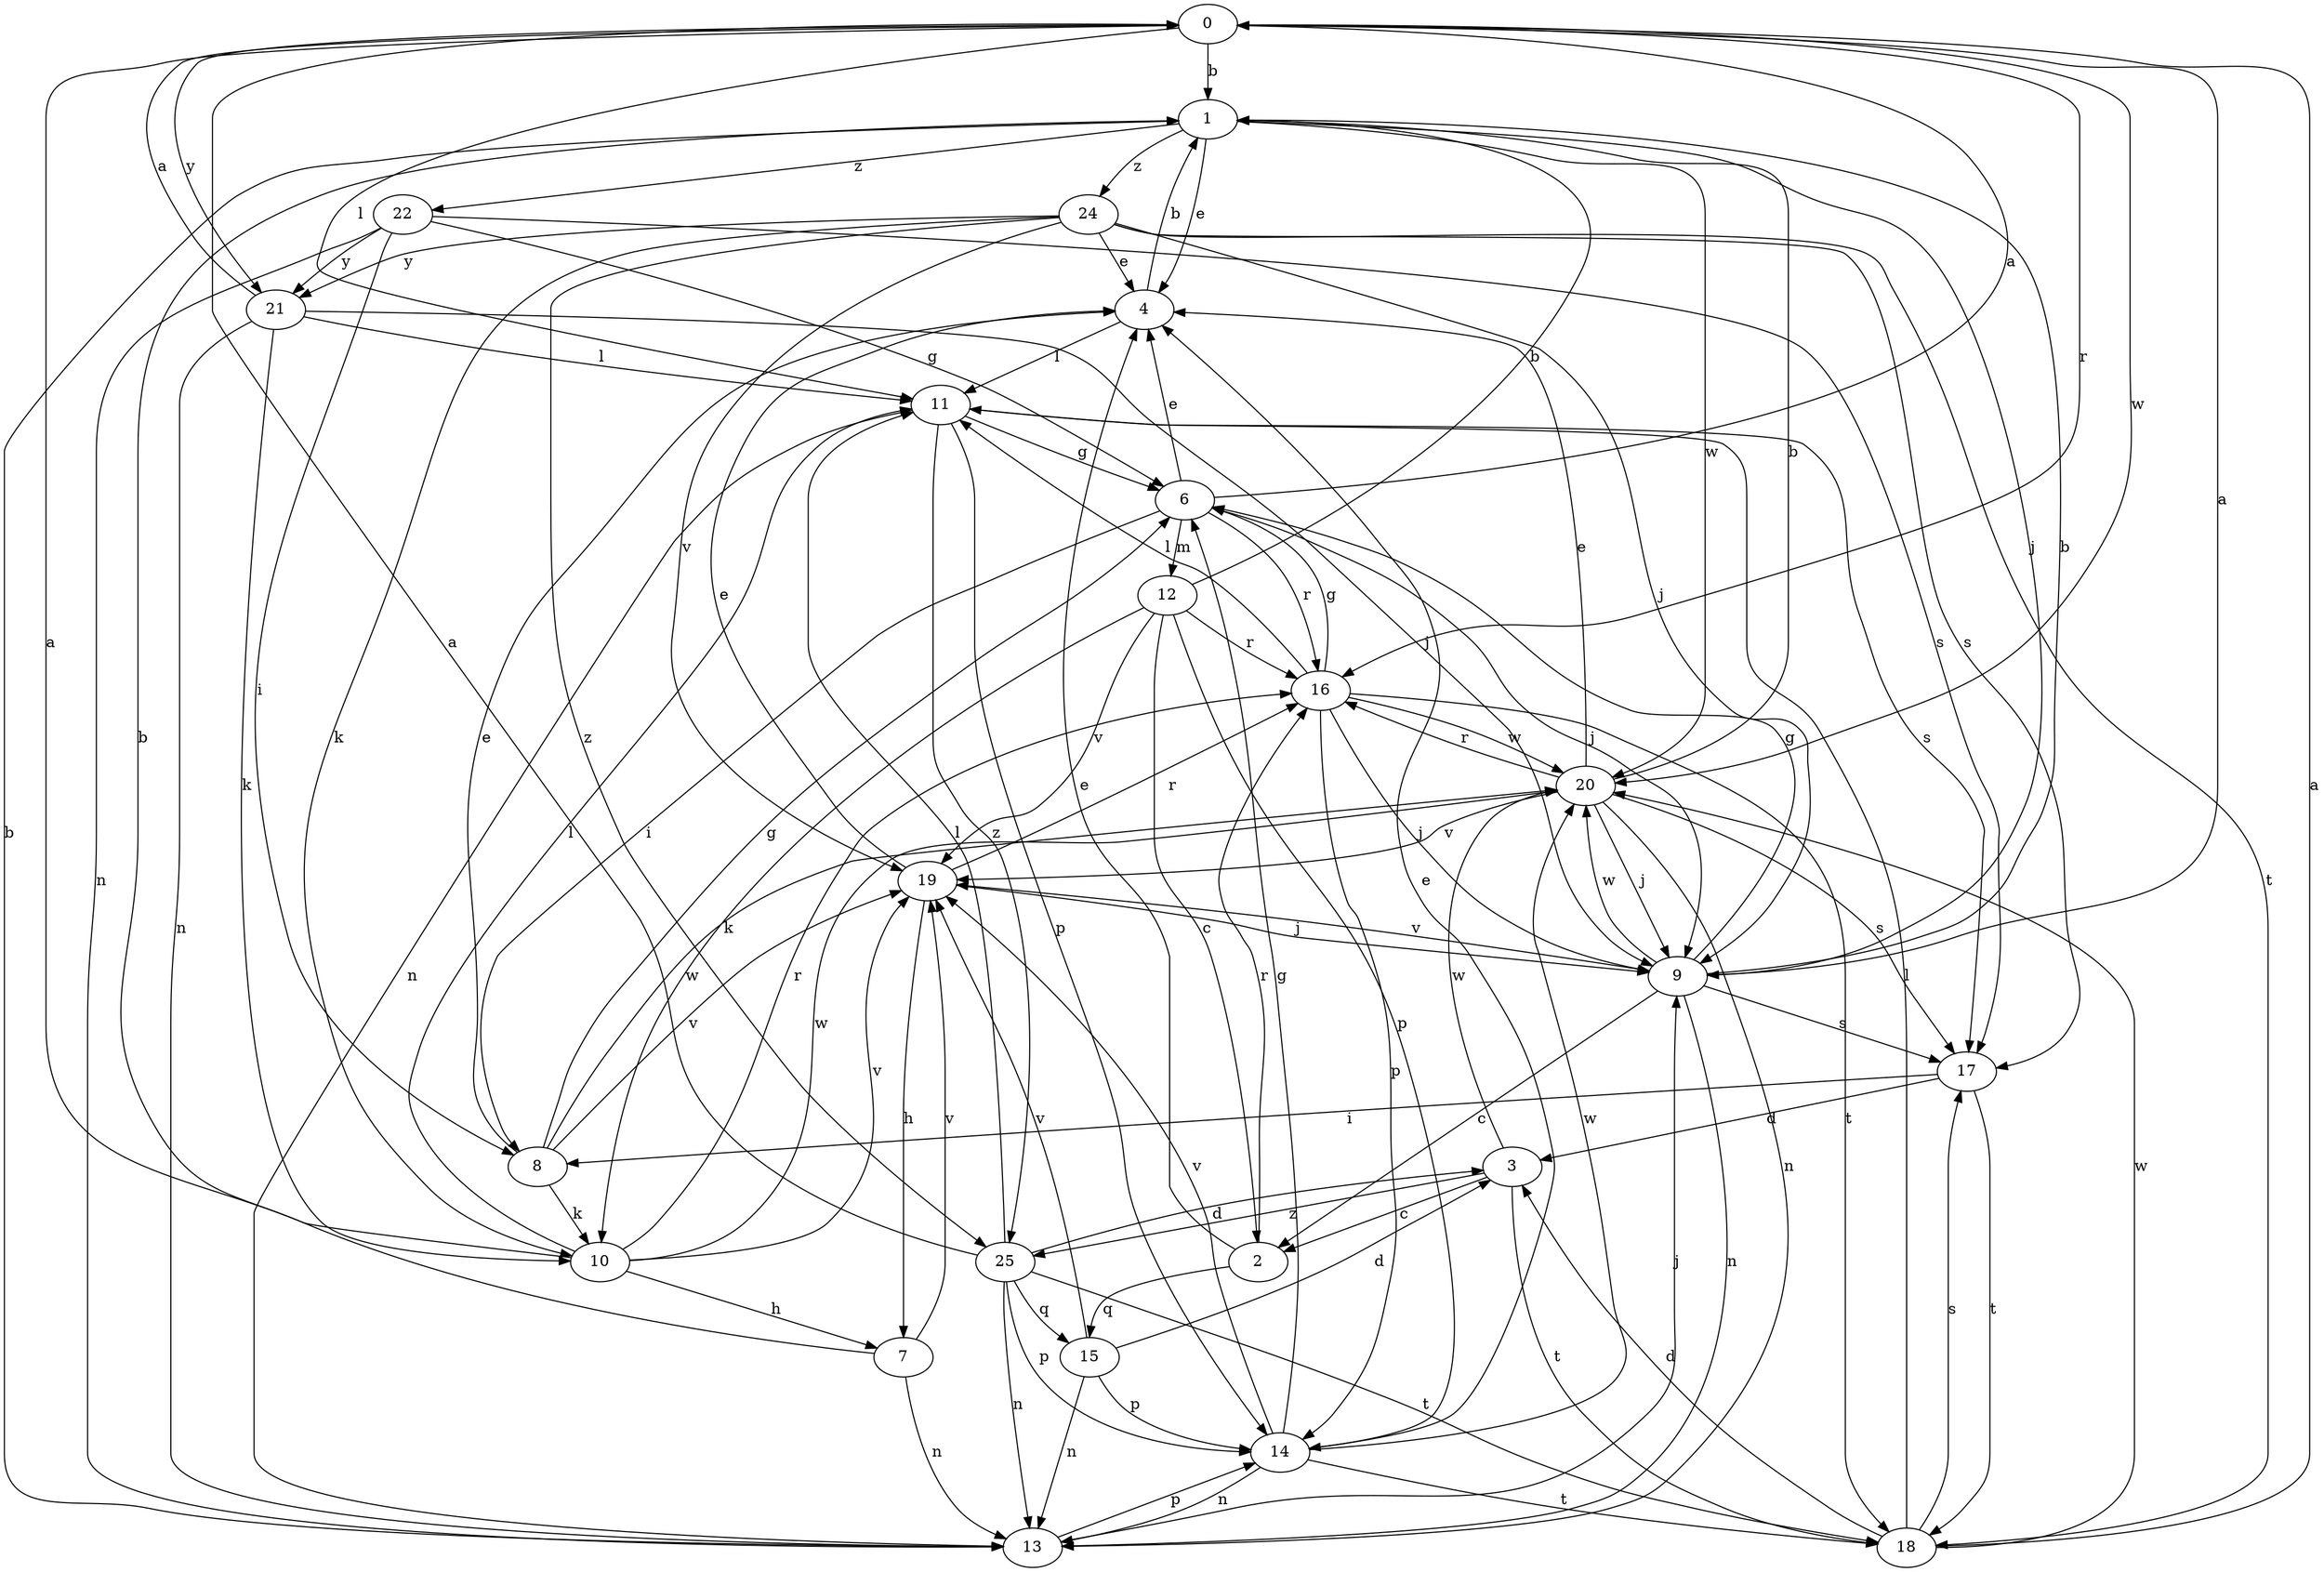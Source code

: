 strict digraph  {
0;
1;
2;
3;
4;
6;
7;
8;
9;
10;
11;
12;
13;
14;
15;
16;
17;
18;
19;
20;
21;
22;
24;
25;
0 -> 1  [label=b];
0 -> 11  [label=l];
0 -> 16  [label=r];
0 -> 20  [label=w];
0 -> 21  [label=y];
1 -> 4  [label=e];
1 -> 9  [label=j];
1 -> 20  [label=w];
1 -> 22  [label=z];
1 -> 24  [label=z];
2 -> 4  [label=e];
2 -> 15  [label=q];
2 -> 16  [label=r];
3 -> 2  [label=c];
3 -> 18  [label=t];
3 -> 20  [label=w];
3 -> 25  [label=z];
4 -> 1  [label=b];
4 -> 11  [label=l];
6 -> 0  [label=a];
6 -> 4  [label=e];
6 -> 8  [label=i];
6 -> 9  [label=j];
6 -> 12  [label=m];
6 -> 16  [label=r];
7 -> 1  [label=b];
7 -> 13  [label=n];
7 -> 19  [label=v];
8 -> 4  [label=e];
8 -> 6  [label=g];
8 -> 10  [label=k];
8 -> 19  [label=v];
8 -> 20  [label=w];
9 -> 0  [label=a];
9 -> 1  [label=b];
9 -> 2  [label=c];
9 -> 6  [label=g];
9 -> 13  [label=n];
9 -> 17  [label=s];
9 -> 19  [label=v];
9 -> 20  [label=w];
10 -> 0  [label=a];
10 -> 7  [label=h];
10 -> 11  [label=l];
10 -> 16  [label=r];
10 -> 19  [label=v];
10 -> 20  [label=w];
11 -> 6  [label=g];
11 -> 13  [label=n];
11 -> 14  [label=p];
11 -> 17  [label=s];
11 -> 25  [label=z];
12 -> 1  [label=b];
12 -> 2  [label=c];
12 -> 10  [label=k];
12 -> 14  [label=p];
12 -> 16  [label=r];
12 -> 19  [label=v];
13 -> 1  [label=b];
13 -> 9  [label=j];
13 -> 14  [label=p];
14 -> 4  [label=e];
14 -> 6  [label=g];
14 -> 13  [label=n];
14 -> 18  [label=t];
14 -> 19  [label=v];
14 -> 20  [label=w];
15 -> 3  [label=d];
15 -> 13  [label=n];
15 -> 14  [label=p];
15 -> 19  [label=v];
16 -> 6  [label=g];
16 -> 9  [label=j];
16 -> 11  [label=l];
16 -> 14  [label=p];
16 -> 18  [label=t];
16 -> 20  [label=w];
17 -> 3  [label=d];
17 -> 8  [label=i];
17 -> 18  [label=t];
18 -> 0  [label=a];
18 -> 3  [label=d];
18 -> 11  [label=l];
18 -> 17  [label=s];
18 -> 20  [label=w];
19 -> 4  [label=e];
19 -> 7  [label=h];
19 -> 9  [label=j];
19 -> 16  [label=r];
20 -> 1  [label=b];
20 -> 4  [label=e];
20 -> 9  [label=j];
20 -> 13  [label=n];
20 -> 16  [label=r];
20 -> 17  [label=s];
20 -> 19  [label=v];
21 -> 0  [label=a];
21 -> 9  [label=j];
21 -> 10  [label=k];
21 -> 11  [label=l];
21 -> 13  [label=n];
22 -> 6  [label=g];
22 -> 8  [label=i];
22 -> 13  [label=n];
22 -> 17  [label=s];
22 -> 21  [label=y];
24 -> 4  [label=e];
24 -> 9  [label=j];
24 -> 10  [label=k];
24 -> 17  [label=s];
24 -> 18  [label=t];
24 -> 19  [label=v];
24 -> 21  [label=y];
24 -> 25  [label=z];
25 -> 0  [label=a];
25 -> 3  [label=d];
25 -> 11  [label=l];
25 -> 13  [label=n];
25 -> 14  [label=p];
25 -> 15  [label=q];
25 -> 18  [label=t];
}

